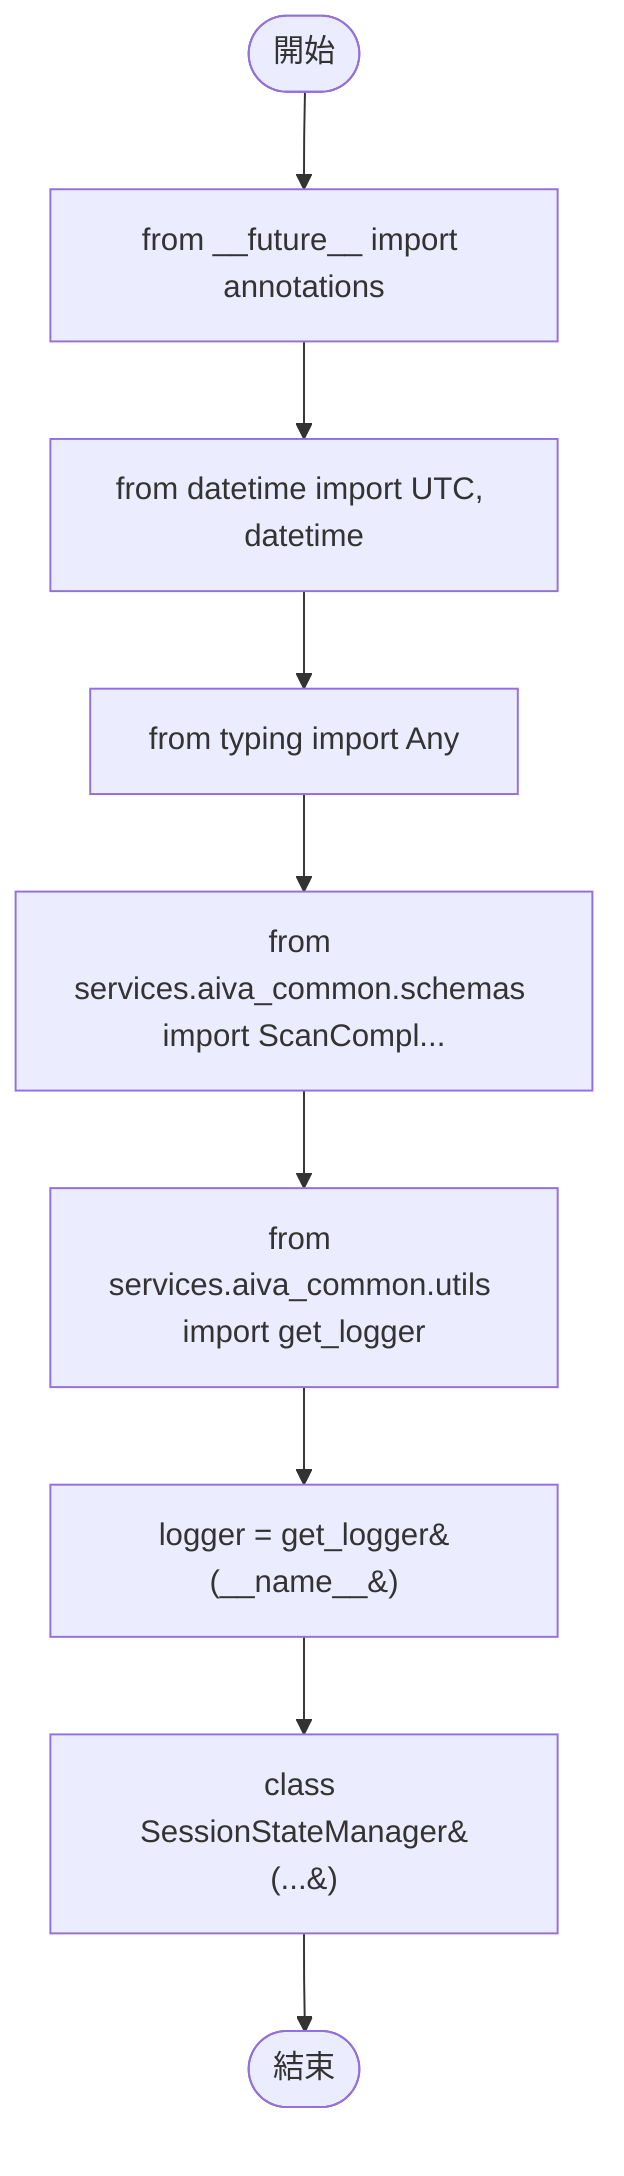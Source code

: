 flowchart TB
    n1([開始])
    n2([結束])
    n3[from __future__ import annotations]
    n4[from datetime import UTC, datetime]
    n5[from typing import Any]
    n6[from services.aiva_common.schemas import ScanCompl...]
    n7[from services.aiva_common.utils import get_logger]
    n8[logger = get_logger&#40;__name__&#41;]
    n9[class SessionStateManager&#40;...&#41;]
    n1 --> n3
    n3 --> n4
    n4 --> n5
    n5 --> n6
    n6 --> n7
    n7 --> n8
    n8 --> n9
    n9 --> n2